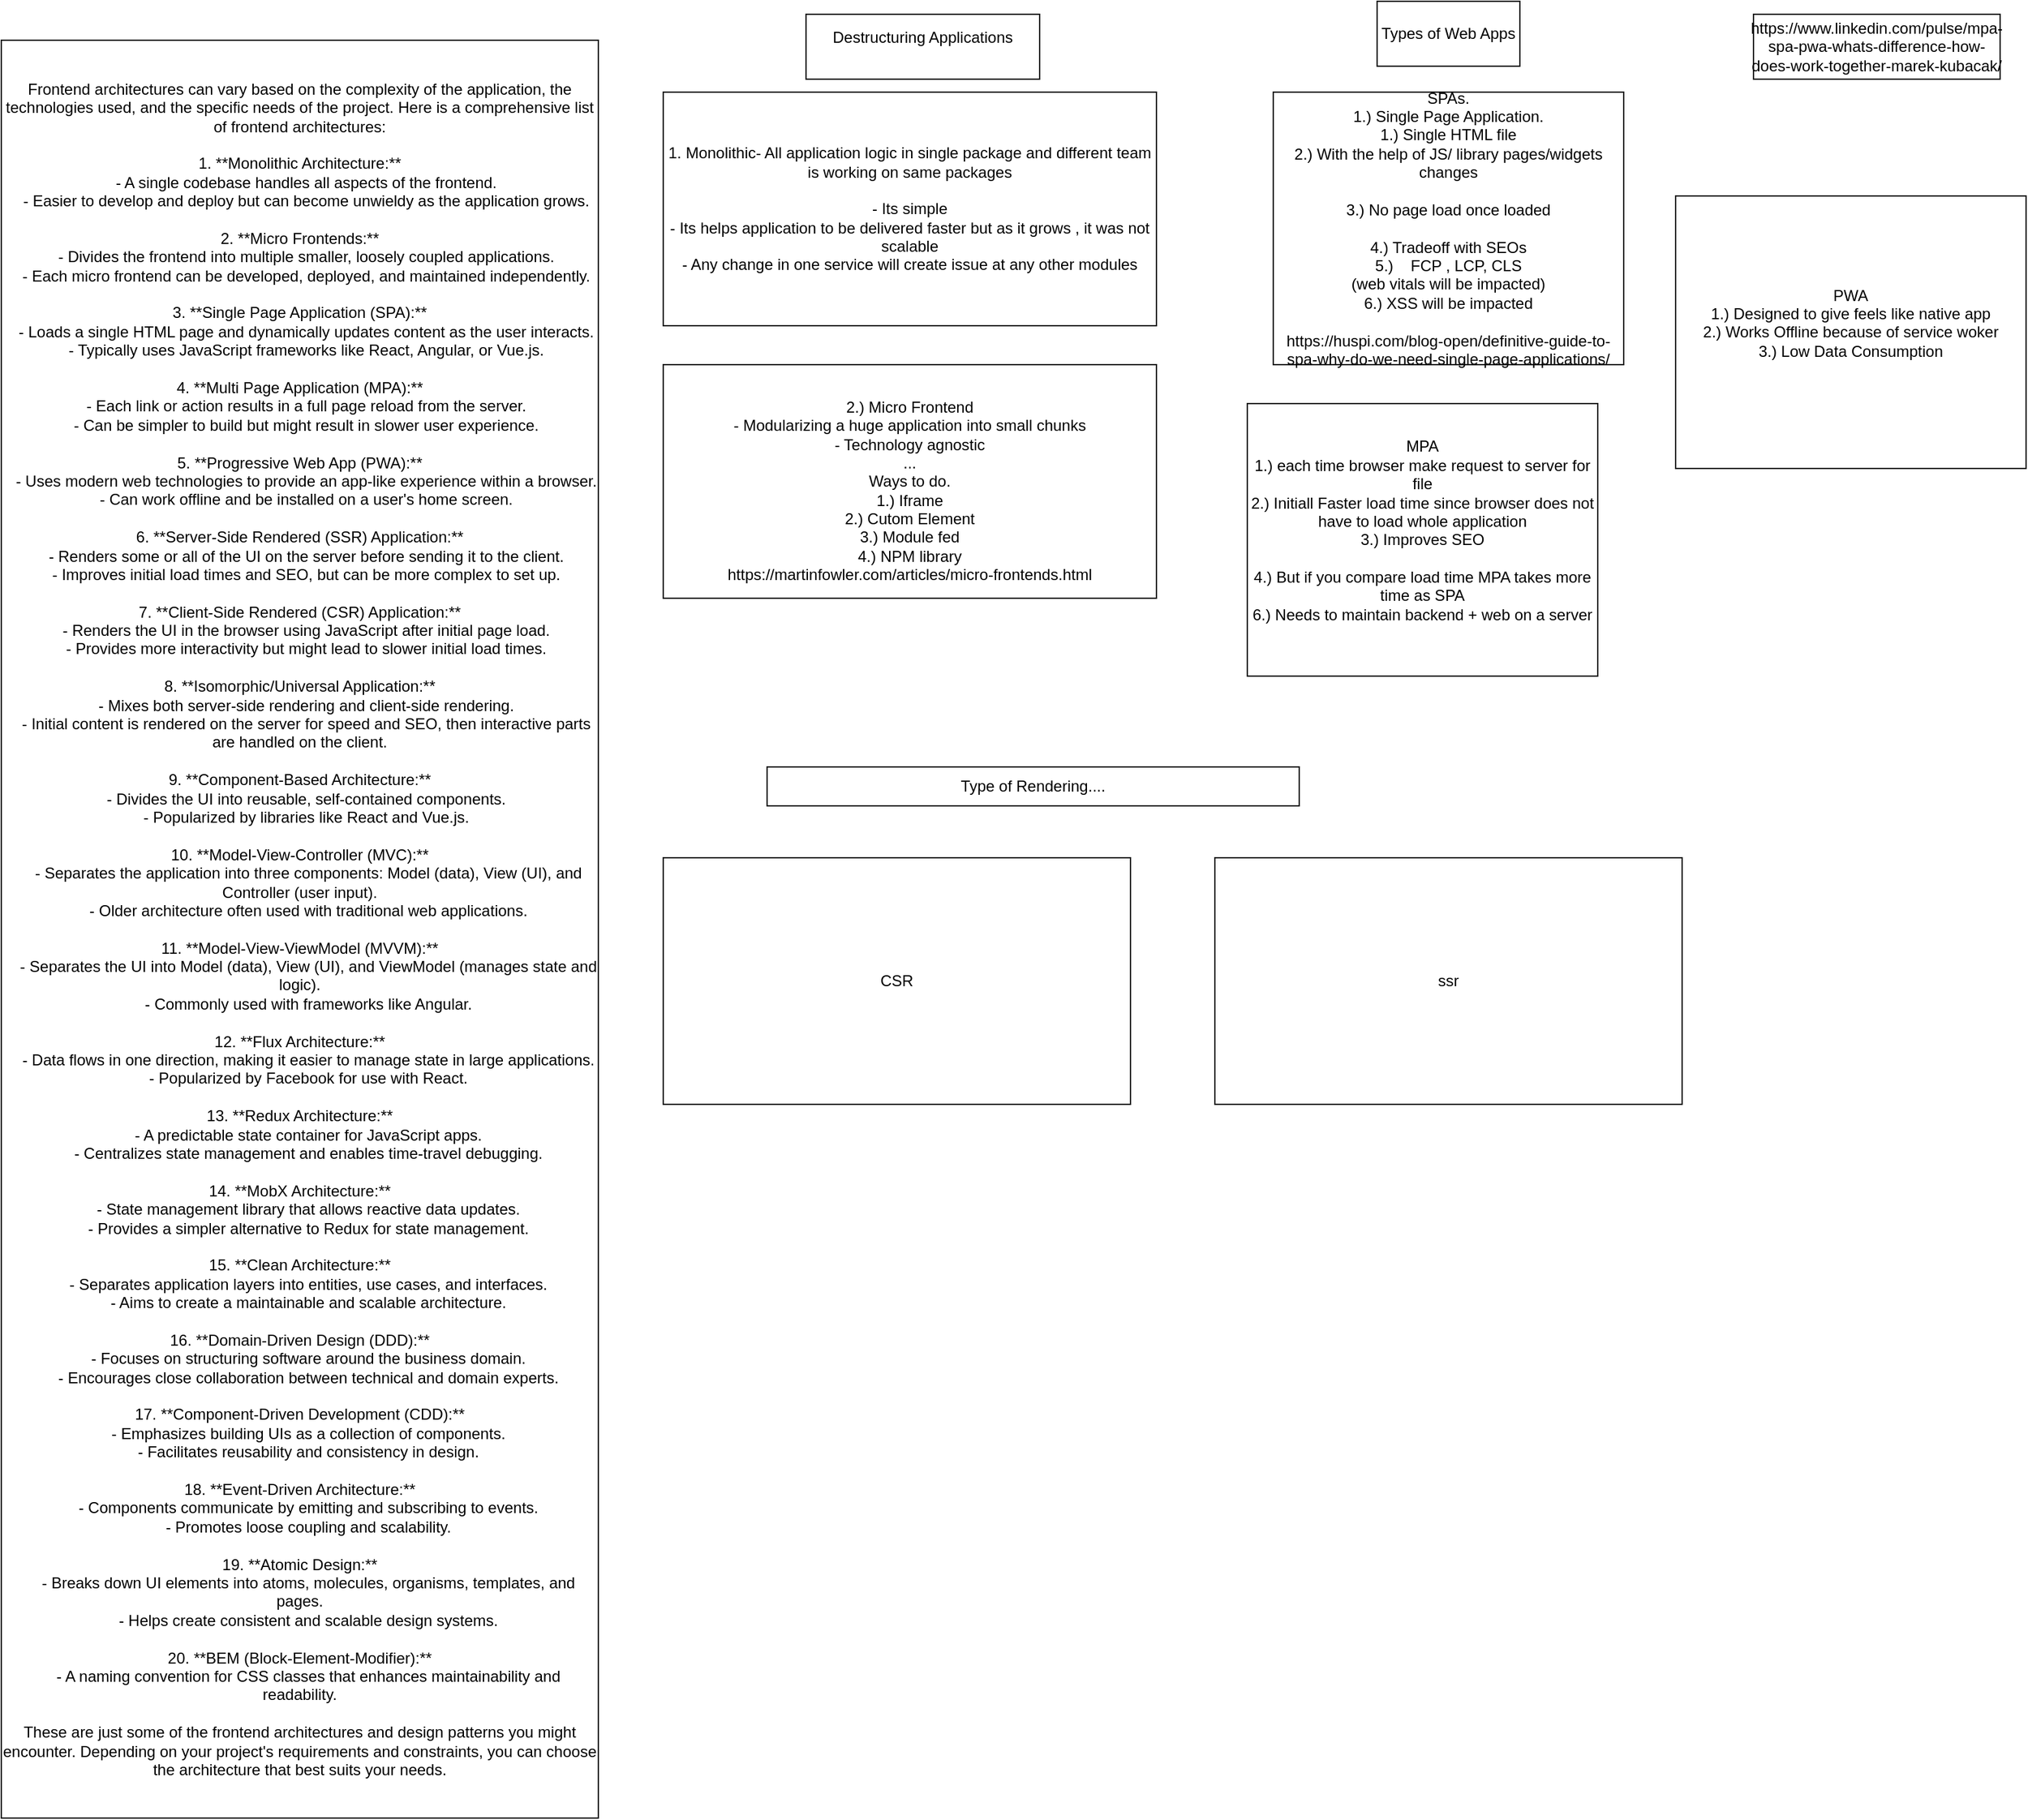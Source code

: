<mxfile version="21.6.9" type="github">
  <diagram name="Page-1" id="HbvvoTfGpXGLiYqRiGCu">
    <mxGraphModel dx="1167" dy="-480" grid="1" gridSize="10" guides="1" tooltips="1" connect="1" arrows="1" fold="1" page="1" pageScale="1" pageWidth="850" pageHeight="1100" math="0" shadow="0">
      <root>
        <mxCell id="0" />
        <mxCell id="1" parent="0" />
        <mxCell id="X4KiyQoHenp1-eZTwMw4-1" value="Frontend architectures can vary based on the complexity of the application, the technologies used, and the specific needs of the project. Here is a comprehensive list of frontend architectures:&lt;br&gt;&lt;br&gt;1. **Monolithic Architecture:**&lt;br&gt;&amp;nbsp;&amp;nbsp; - A single codebase handles all aspects of the frontend.&lt;br&gt;&amp;nbsp;&amp;nbsp; - Easier to develop and deploy but can become unwieldy as the application grows.&lt;br&gt;&lt;br&gt;2. **Micro Frontends:**&lt;br&gt;&amp;nbsp;&amp;nbsp; - Divides the frontend into multiple smaller, loosely coupled applications.&lt;br&gt;&amp;nbsp;&amp;nbsp; - Each micro frontend can be developed, deployed, and maintained independently.&lt;br&gt;&lt;br&gt;3. **Single Page Application (SPA):**&lt;br&gt;&amp;nbsp;&amp;nbsp; - Loads a single HTML page and dynamically updates content as the user interacts.&lt;br&gt;&amp;nbsp;&amp;nbsp; - Typically uses JavaScript frameworks like React, Angular, or Vue.js.&lt;br&gt;&lt;br&gt;4. **Multi Page Application (MPA):**&lt;br&gt;&amp;nbsp;&amp;nbsp; - Each link or action results in a full page reload from the server.&lt;br&gt;&amp;nbsp;&amp;nbsp; - Can be simpler to build but might result in slower user experience.&lt;br&gt;&lt;br&gt;5. **Progressive Web App (PWA):**&lt;br&gt;&amp;nbsp;&amp;nbsp; - Uses modern web technologies to provide an app-like experience within a browser.&lt;br&gt;&amp;nbsp;&amp;nbsp; - Can work offline and be installed on a user&#39;s home screen.&lt;br&gt;&lt;br&gt;6. **Server-Side Rendered (SSR) Application:**&lt;br&gt;&amp;nbsp;&amp;nbsp; - Renders some or all of the UI on the server before sending it to the client.&lt;br&gt;&amp;nbsp;&amp;nbsp; - Improves initial load times and SEO, but can be more complex to set up.&lt;br&gt;&lt;br&gt;7. **Client-Side Rendered (CSR) Application:**&lt;br&gt;&amp;nbsp;&amp;nbsp; - Renders the UI in the browser using JavaScript after initial page load.&lt;br&gt;&amp;nbsp;&amp;nbsp; - Provides more interactivity but might lead to slower initial load times.&lt;br&gt;&lt;br&gt;8. **Isomorphic/Universal Application:**&lt;br&gt;&amp;nbsp;&amp;nbsp; - Mixes both server-side rendering and client-side rendering.&lt;br&gt;&amp;nbsp;&amp;nbsp; - Initial content is rendered on the server for speed and SEO, then interactive parts are handled on the client.&lt;br&gt;&lt;br&gt;9. **Component-Based Architecture:**&lt;br&gt;&amp;nbsp;&amp;nbsp; - Divides the UI into reusable, self-contained components.&lt;br&gt;&amp;nbsp;&amp;nbsp; - Popularized by libraries like React and Vue.js.&lt;br&gt;&lt;br&gt;10. **Model-View-Controller (MVC):**&lt;br&gt;&amp;nbsp;&amp;nbsp;&amp;nbsp; - Separates the application into three components: Model (data), View (UI), and Controller (user input).&lt;br&gt;&amp;nbsp;&amp;nbsp;&amp;nbsp; - Older architecture often used with traditional web applications.&lt;br&gt;&lt;br&gt;11. **Model-View-ViewModel (MVVM):**&lt;br&gt;&amp;nbsp;&amp;nbsp;&amp;nbsp; - Separates the UI into Model (data), View (UI), and ViewModel (manages state and logic).&lt;br&gt;&amp;nbsp;&amp;nbsp;&amp;nbsp; - Commonly used with frameworks like Angular.&lt;br&gt;&lt;br&gt;12. **Flux Architecture:**&lt;br&gt;&amp;nbsp;&amp;nbsp;&amp;nbsp; - Data flows in one direction, making it easier to manage state in large applications.&lt;br&gt;&amp;nbsp;&amp;nbsp;&amp;nbsp; - Popularized by Facebook for use with React.&lt;br&gt;&lt;br&gt;13. **Redux Architecture:**&lt;br&gt;&amp;nbsp;&amp;nbsp;&amp;nbsp; - A predictable state container for JavaScript apps.&lt;br&gt;&amp;nbsp;&amp;nbsp;&amp;nbsp; - Centralizes state management and enables time-travel debugging.&lt;br&gt;&lt;br&gt;14. **MobX Architecture:**&lt;br&gt;&amp;nbsp;&amp;nbsp;&amp;nbsp; - State management library that allows reactive data updates.&lt;br&gt;&amp;nbsp;&amp;nbsp;&amp;nbsp; - Provides a simpler alternative to Redux for state management.&lt;br&gt;&lt;br&gt;15. **Clean Architecture:**&lt;br&gt;&amp;nbsp;&amp;nbsp;&amp;nbsp; - Separates application layers into entities, use cases, and interfaces.&lt;br&gt;&amp;nbsp;&amp;nbsp;&amp;nbsp; - Aims to create a maintainable and scalable architecture.&lt;br&gt;&lt;br&gt;16. **Domain-Driven Design (DDD):**&lt;br&gt;&amp;nbsp;&amp;nbsp;&amp;nbsp; - Focuses on structuring software around the business domain.&lt;br&gt;&amp;nbsp;&amp;nbsp;&amp;nbsp; - Encourages close collaboration between technical and domain experts.&lt;br&gt;&lt;br&gt;17. **Component-Driven Development (CDD):**&lt;br&gt;&amp;nbsp;&amp;nbsp;&amp;nbsp; - Emphasizes building UIs as a collection of components.&lt;br&gt;&amp;nbsp;&amp;nbsp;&amp;nbsp; - Facilitates reusability and consistency in design.&lt;br&gt;&lt;br&gt;18. **Event-Driven Architecture:**&lt;br&gt;&amp;nbsp;&amp;nbsp;&amp;nbsp; - Components communicate by emitting and subscribing to events.&lt;br&gt;&amp;nbsp;&amp;nbsp;&amp;nbsp; - Promotes loose coupling and scalability.&lt;br&gt;&lt;br&gt;19. **Atomic Design:**&lt;br&gt;&amp;nbsp;&amp;nbsp;&amp;nbsp; - Breaks down UI elements into atoms, molecules, organisms, templates, and pages.&lt;br&gt;&amp;nbsp;&amp;nbsp;&amp;nbsp; - Helps create consistent and scalable design systems.&lt;br&gt;&lt;br&gt;20. **BEM (Block-Element-Modifier):**&lt;br&gt;&amp;nbsp;&amp;nbsp;&amp;nbsp; - A naming convention for CSS classes that enhances maintainability and readability.&lt;br&gt;&lt;br&gt;These are just some of the frontend architectures and design patterns you might encounter. Depending on your project&#39;s requirements and constraints, you can choose the architecture that best suits your needs." style="whiteSpace=wrap;html=1;" vertex="1" parent="1">
          <mxGeometry x="100" y="1160" width="460" height="1370" as="geometry" />
        </mxCell>
        <mxCell id="X4KiyQoHenp1-eZTwMw4-2" value="&lt;div&gt;1. Monolithic- All application logic in single package and different team is working on same packages&lt;br&gt;&lt;/div&gt;&lt;div&gt;&lt;br&gt;&lt;/div&gt;&lt;div&gt;- Its simple &lt;br&gt;&lt;/div&gt;&lt;div&gt;- Its helps application to be delivered faster but as it grows , it was not scalable&lt;/div&gt;&lt;div&gt;- Any change in one service will create issue at any other modules&lt;/div&gt;" style="rounded=0;whiteSpace=wrap;html=1;" vertex="1" parent="1">
          <mxGeometry x="610" y="1200" width="380" height="180" as="geometry" />
        </mxCell>
        <mxCell id="X4KiyQoHenp1-eZTwMw4-3" value="&lt;div&gt;&lt;br&gt;&lt;/div&gt;&lt;div&gt;2.) Micro Frontend&lt;/div&gt;&lt;div&gt;- Modularizing a huge application into small chunks&lt;/div&gt;&lt;div&gt;- Technology agnostic&lt;/div&gt;&lt;div&gt;...&lt;/div&gt;&lt;div&gt;Ways to do.&lt;/div&gt;&lt;div&gt;1.) Iframe&lt;/div&gt;&lt;div&gt;2.) Cutom Element&lt;/div&gt;&lt;div&gt;3.) Module fed&lt;/div&gt;&lt;div&gt;4.) NPM library&lt;/div&gt;&lt;div&gt;https://martinfowler.com/articles/micro-frontends.html&lt;br&gt;&lt;/div&gt;" style="rounded=0;whiteSpace=wrap;html=1;" vertex="1" parent="1">
          <mxGeometry x="610" y="1410" width="380" height="180" as="geometry" />
        </mxCell>
        <mxCell id="X4KiyQoHenp1-eZTwMw4-6" value="&lt;div&gt;Destructuring Applications&lt;/div&gt;&lt;div&gt;&lt;br&gt;&lt;/div&gt;" style="html=1;whiteSpace=wrap;" vertex="1" parent="1">
          <mxGeometry x="720" y="1140" width="180" height="50" as="geometry" />
        </mxCell>
        <mxCell id="X4KiyQoHenp1-eZTwMw4-7" value="Types of Web Apps" style="html=1;whiteSpace=wrap;" vertex="1" parent="1">
          <mxGeometry x="1160" y="1130" width="110" height="50" as="geometry" />
        </mxCell>
        <mxCell id="X4KiyQoHenp1-eZTwMw4-8" value="&lt;div&gt;SPAs.&lt;/div&gt;&lt;div&gt;1.) Single Page Application.&lt;/div&gt;&lt;div&gt;1.) Single HTML file&lt;/div&gt;&lt;div&gt;2.) With the help of JS/ library pages/widgets changes&lt;br&gt;&lt;/div&gt;&lt;div&gt;&lt;br&gt;&lt;/div&gt;&lt;div&gt;3.) No page load once loaded&lt;/div&gt;&lt;div&gt;&lt;br&gt;&lt;/div&gt;&lt;div&gt;4.) Tradeoff with SEOs&lt;/div&gt;&lt;div&gt;5.)&lt;span style=&quot;&quot;&gt;&lt;span style=&quot;white-space: pre;&quot;&gt;&amp;nbsp;&amp;nbsp;&amp;nbsp;&amp;nbsp;&lt;/span&gt;&lt;/span&gt;FCP , LCP, CLS &lt;br&gt;&lt;/div&gt;&lt;div&gt;(web vitals will be impacted)&lt;/div&gt;&lt;div&gt;6.) XSS will be impacted&lt;br&gt;&lt;br&gt;https://huspi.com/blog-open/definitive-guide-to-spa-why-do-we-need-single-page-applications/&lt;br&gt;&lt;/div&gt;" style="html=1;whiteSpace=wrap;" vertex="1" parent="1">
          <mxGeometry x="1080" y="1200" width="270" height="210" as="geometry" />
        </mxCell>
        <mxCell id="X4KiyQoHenp1-eZTwMw4-10" value="&lt;div&gt;MPA&lt;/div&gt;&lt;div&gt;1.) each time browser make request to server for file&lt;/div&gt;&lt;div&gt;2.) Initiall Faster load time since browser does not have to load whole application&lt;/div&gt;&lt;div&gt;3.) Improves SEO&lt;/div&gt;&lt;div&gt;&lt;br&gt;&lt;/div&gt;&lt;div&gt;4.) But if you compare load time MPA takes more time as SPA&lt;/div&gt;&lt;div&gt;6.) Needs to maintain backend + web on a server&lt;/div&gt;&lt;div&gt;&lt;br&gt;&lt;/div&gt;" style="html=1;whiteSpace=wrap;" vertex="1" parent="1">
          <mxGeometry x="1060" y="1440" width="270" height="210" as="geometry" />
        </mxCell>
        <mxCell id="X4KiyQoHenp1-eZTwMw4-11" value="&lt;div&gt;PWA&lt;/div&gt;&lt;div&gt;1.) Designed to give feels like native app&lt;/div&gt;&lt;div&gt;2.) Works Offline because of service woker&lt;/div&gt;&lt;div&gt;3.) Low Data Consumption&lt;/div&gt;&lt;div&gt;&lt;br&gt;&lt;/div&gt;" style="html=1;whiteSpace=wrap;" vertex="1" parent="1">
          <mxGeometry x="1390" y="1280" width="270" height="210" as="geometry" />
        </mxCell>
        <mxCell id="X4KiyQoHenp1-eZTwMw4-12" value="https://www.linkedin.com/pulse/mpa-spa-pwa-whats-difference-how-does-work-together-marek-kubacak/" style="html=1;whiteSpace=wrap;" vertex="1" parent="1">
          <mxGeometry x="1450" y="1140" width="190" height="50" as="geometry" />
        </mxCell>
        <mxCell id="X4KiyQoHenp1-eZTwMw4-13" value="Type of Rendering...." style="html=1;whiteSpace=wrap;" vertex="1" parent="1">
          <mxGeometry x="690" y="1720" width="410" height="30" as="geometry" />
        </mxCell>
        <mxCell id="X4KiyQoHenp1-eZTwMw4-14" value="CSR" style="html=1;whiteSpace=wrap;" vertex="1" parent="1">
          <mxGeometry x="610" y="1790" width="360" height="190" as="geometry" />
        </mxCell>
        <mxCell id="X4KiyQoHenp1-eZTwMw4-15" value="ssr" style="html=1;whiteSpace=wrap;" vertex="1" parent="1">
          <mxGeometry x="1035" y="1790" width="360" height="190" as="geometry" />
        </mxCell>
      </root>
    </mxGraphModel>
  </diagram>
</mxfile>

